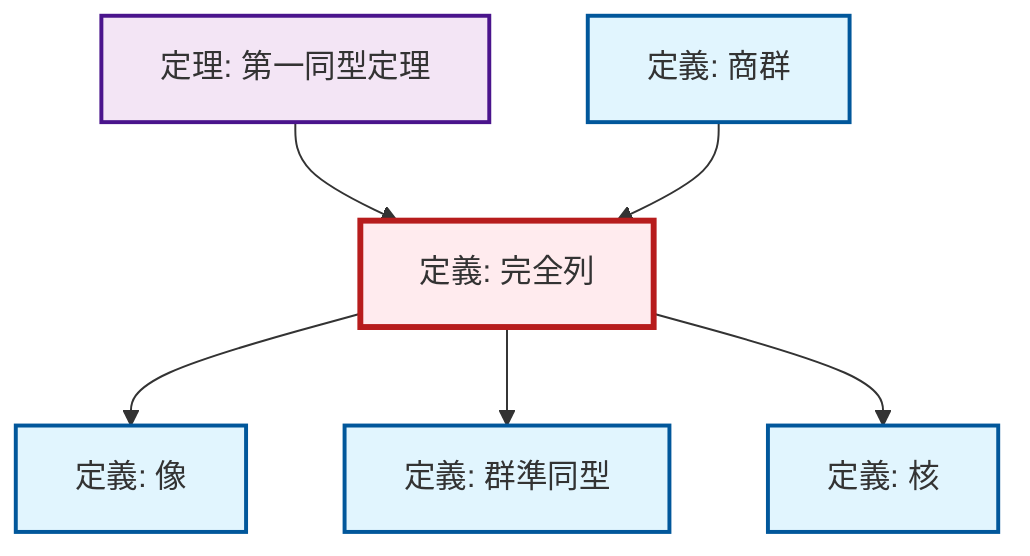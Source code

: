 graph TD
    classDef definition fill:#e1f5fe,stroke:#01579b,stroke-width:2px
    classDef theorem fill:#f3e5f5,stroke:#4a148c,stroke-width:2px
    classDef axiom fill:#fff3e0,stroke:#e65100,stroke-width:2px
    classDef example fill:#e8f5e9,stroke:#1b5e20,stroke-width:2px
    classDef current fill:#ffebee,stroke:#b71c1c,stroke-width:3px
    def-kernel["定義: 核"]:::definition
    def-image["定義: 像"]:::definition
    def-homomorphism["定義: 群準同型"]:::definition
    def-quotient-group["定義: 商群"]:::definition
    def-exact-sequence["定義: 完全列"]:::definition
    thm-first-isomorphism["定理: 第一同型定理"]:::theorem
    def-exact-sequence --> def-image
    def-exact-sequence --> def-homomorphism
    thm-first-isomorphism --> def-exact-sequence
    def-exact-sequence --> def-kernel
    def-quotient-group --> def-exact-sequence
    class def-exact-sequence current